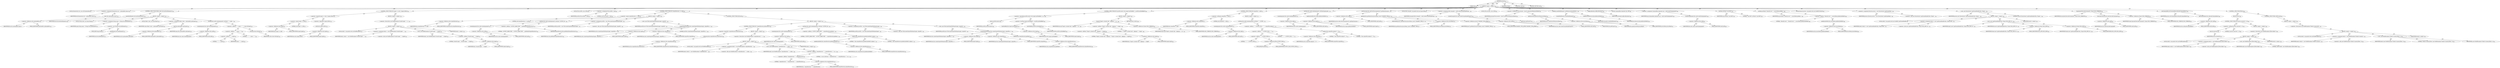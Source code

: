 digraph "execute" {  
"111669149712" [label = <(METHOD,execute)<SUB>222</SUB>> ]
"115964116996" [label = <(PARAM,this)<SUB>222</SUB>> ]
"25769803803" [label = <(BLOCK,&lt;empty&gt;,&lt;empty&gt;)<SUB>222</SUB>> ]
"94489280523" [label = <(LOCAL,Enumeration iter: java.util.Enumeration)<SUB>225</SUB>> ]
"30064771167" [label = <(&lt;operator&gt;.assignment,Enumeration iter = optionalAttrs.keys())<SUB>225</SUB>> ]
"68719476823" [label = <(IDENTIFIER,iter,Enumeration iter = optionalAttrs.keys())<SUB>225</SUB>> ]
"30064771168" [label = <(keys,this.optionalAttrs.keys())<SUB>225</SUB>> ]
"30064771169" [label = <(&lt;operator&gt;.fieldAccess,this.optionalAttrs)<SUB>225</SUB>> ]
"68719476824" [label = <(IDENTIFIER,this,this.optionalAttrs.keys())> ]
"55834574883" [label = <(FIELD_IDENTIFIER,optionalAttrs,optionalAttrs)<SUB>225</SUB>> ]
"47244640256" [label = <(CONTROL_STRUCTURE,WHILE,while (iter.hasMoreElements()))<SUB>226</SUB>> ]
"30064771170" [label = <(hasMoreElements,iter.hasMoreElements())<SUB>226</SUB>> ]
"68719476825" [label = <(IDENTIFIER,iter,iter.hasMoreElements())<SUB>226</SUB>> ]
"25769803804" [label = <(BLOCK,&lt;empty&gt;,&lt;empty&gt;)<SUB>226</SUB>> ]
"94489280524" [label = <(LOCAL,String name: java.lang.String)<SUB>227</SUB>> ]
"30064771171" [label = <(&lt;operator&gt;.assignment,String name = (String) iter.nextElement())<SUB>227</SUB>> ]
"68719476826" [label = <(IDENTIFIER,name,String name = (String) iter.nextElement())<SUB>227</SUB>> ]
"30064771172" [label = <(&lt;operator&gt;.cast,(String) iter.nextElement())<SUB>227</SUB>> ]
"180388626443" [label = <(TYPE_REF,String,String)<SUB>227</SUB>> ]
"30064771173" [label = <(nextElement,iter.nextElement())<SUB>227</SUB>> ]
"68719476827" [label = <(IDENTIFIER,iter,iter.nextElement())<SUB>227</SUB>> ]
"94489280525" [label = <(LOCAL,Object value: java.lang.Object)<SUB>228</SUB>> ]
"30064771174" [label = <(&lt;operator&gt;.assignment,Object value = optionalAttrs.get(name))<SUB>228</SUB>> ]
"68719476828" [label = <(IDENTIFIER,value,Object value = optionalAttrs.get(name))<SUB>228</SUB>> ]
"30064771175" [label = <(get,this.optionalAttrs.get(name))<SUB>228</SUB>> ]
"30064771176" [label = <(&lt;operator&gt;.fieldAccess,this.optionalAttrs)<SUB>228</SUB>> ]
"68719476829" [label = <(IDENTIFIER,this,this.optionalAttrs.get(name))> ]
"55834574884" [label = <(FIELD_IDENTIFIER,optionalAttrs,optionalAttrs)<SUB>228</SUB>> ]
"68719476830" [label = <(IDENTIFIER,name,this.optionalAttrs.get(name))<SUB>228</SUB>> ]
"30064771177" [label = <(setValue,this.cmdl.createArgument().setValue(&quot;-&quot; + name ...)<SUB>229</SUB>> ]
"30064771178" [label = <(createArgument,this.cmdl.createArgument())<SUB>229</SUB>> ]
"30064771179" [label = <(&lt;operator&gt;.fieldAccess,this.cmdl)<SUB>229</SUB>> ]
"68719476831" [label = <(IDENTIFIER,this,this.cmdl.createArgument())> ]
"55834574885" [label = <(FIELD_IDENTIFIER,cmdl,cmdl)<SUB>229</SUB>> ]
"30064771180" [label = <(&lt;operator&gt;.addition,&quot;-&quot; + name + &quot;:&quot; + value.toString())<SUB>229</SUB>> ]
"30064771181" [label = <(&lt;operator&gt;.addition,&quot;-&quot; + name + &quot;:&quot;)<SUB>229</SUB>> ]
"30064771182" [label = <(&lt;operator&gt;.addition,&quot;-&quot; + name)<SUB>229</SUB>> ]
"90194313221" [label = <(LITERAL,&quot;-&quot;,&quot;-&quot; + name)<SUB>229</SUB>> ]
"68719476832" [label = <(IDENTIFIER,name,&quot;-&quot; + name)<SUB>229</SUB>> ]
"90194313222" [label = <(LITERAL,&quot;:&quot;,&quot;-&quot; + name + &quot;:&quot;)<SUB>229</SUB>> ]
"30064771183" [label = <(toString,value.toString())<SUB>229</SUB>> ]
"68719476833" [label = <(IDENTIFIER,value,value.toString())<SUB>229</SUB>> ]
"47244640257" [label = <(CONTROL_STRUCTURE,IF,if (target == null || !target.isFile()))<SUB>232</SUB>> ]
"30064771184" [label = <(&lt;operator&gt;.logicalOr,target == null || !target.isFile())<SUB>232</SUB>> ]
"30064771185" [label = <(&lt;operator&gt;.equals,target == null)<SUB>232</SUB>> ]
"30064771186" [label = <(&lt;operator&gt;.fieldAccess,this.target)<SUB>232</SUB>> ]
"68719476834" [label = <(IDENTIFIER,this,target == null)> ]
"55834574886" [label = <(FIELD_IDENTIFIER,target,target)<SUB>232</SUB>> ]
"90194313223" [label = <(LITERAL,null,target == null)<SUB>232</SUB>> ]
"30064771187" [label = <(&lt;operator&gt;.logicalNot,!target.isFile())<SUB>232</SUB>> ]
"30064771188" [label = <(isFile,this.target.isFile())<SUB>232</SUB>> ]
"30064771189" [label = <(&lt;operator&gt;.fieldAccess,this.target)<SUB>232</SUB>> ]
"68719476835" [label = <(IDENTIFIER,this,this.target.isFile())> ]
"55834574887" [label = <(FIELD_IDENTIFIER,target,target)<SUB>232</SUB>> ]
"25769803805" [label = <(BLOCK,&lt;empty&gt;,&lt;empty&gt;)<SUB>232</SUB>> ]
"30064771190" [label = <(&lt;operator&gt;.throw,throw new BuildException(&quot;Invalid target: &quot; + t...)<SUB>233</SUB>> ]
"25769803806" [label = <(BLOCK,&lt;empty&gt;,&lt;empty&gt;)<SUB>233</SUB>> ]
"94489280526" [label = <(LOCAL,$obj11: org.apache.tools.ant.BuildException)<SUB>233</SUB>> ]
"30064771191" [label = <(&lt;operator&gt;.assignment,$obj11 = new BuildException(&quot;Invalid target: &quot; ...)<SUB>233</SUB>> ]
"68719476836" [label = <(IDENTIFIER,$obj11,$obj11 = new BuildException(&quot;Invalid target: &quot; ...)<SUB>233</SUB>> ]
"30064771192" [label = <(&lt;operator&gt;.alloc,new BuildException(&quot;Invalid target: &quot; + target))<SUB>233</SUB>> ]
"30064771193" [label = <(&lt;init&gt;,new BuildException(&quot;Invalid target: &quot; + target))<SUB>233</SUB>> ]
"68719476837" [label = <(IDENTIFIER,$obj11,new BuildException(&quot;Invalid target: &quot; + target))<SUB>233</SUB>> ]
"30064771194" [label = <(&lt;operator&gt;.addition,&quot;Invalid target: &quot; + target)<SUB>233</SUB>> ]
"90194313224" [label = <(LITERAL,&quot;Invalid target: &quot;,&quot;Invalid target: &quot; + target)<SUB>233</SUB>> ]
"30064771195" [label = <(&lt;operator&gt;.fieldAccess,this.target)<SUB>233</SUB>> ]
"68719476838" [label = <(IDENTIFIER,this,&quot;Invalid target: &quot; + target)> ]
"55834574888" [label = <(FIELD_IDENTIFIER,target,target)<SUB>233</SUB>> ]
"68719476839" [label = <(IDENTIFIER,$obj11,&lt;empty&gt;)<SUB>233</SUB>> ]
"94489280527" [label = <(LOCAL,File javaFile: java.io.File)<SUB>236</SUB>> ]
"30064771196" [label = <(&lt;operator&gt;.assignment,File javaFile = null)<SUB>236</SUB>> ]
"68719476840" [label = <(IDENTIFIER,javaFile,File javaFile = null)<SUB>236</SUB>> ]
"90194313225" [label = <(LITERAL,null,File javaFile = null)<SUB>236</SUB>> ]
"47244640258" [label = <(CONTROL_STRUCTURE,IF,if (outputDirectory == null))<SUB>239</SUB>> ]
"30064771197" [label = <(&lt;operator&gt;.equals,outputDirectory == null)<SUB>239</SUB>> ]
"30064771198" [label = <(&lt;operator&gt;.fieldAccess,this.outputDirectory)<SUB>239</SUB>> ]
"68719476841" [label = <(IDENTIFIER,this,outputDirectory == null)> ]
"55834574889" [label = <(FIELD_IDENTIFIER,outputDirectory,outputDirectory)<SUB>239</SUB>> ]
"90194313226" [label = <(LITERAL,null,outputDirectory == null)<SUB>239</SUB>> ]
"25769803807" [label = <(BLOCK,&lt;empty&gt;,&lt;empty&gt;)<SUB>239</SUB>> ]
"30064771199" [label = <(setValue,this.cmdl.createArgument().setValue(&quot;-OUTPUT_DI...)<SUB>242</SUB>> ]
"30064771200" [label = <(createArgument,this.cmdl.createArgument())<SUB>242</SUB>> ]
"30064771201" [label = <(&lt;operator&gt;.fieldAccess,this.cmdl)<SUB>242</SUB>> ]
"68719476842" [label = <(IDENTIFIER,this,this.cmdl.createArgument())> ]
"55834574890" [label = <(FIELD_IDENTIFIER,cmdl,cmdl)<SUB>242</SUB>> ]
"30064771202" [label = <(&lt;operator&gt;.addition,&quot;-OUTPUT_DIRECTORY:&quot; + getDefaultOutputDirectory())<SUB>242</SUB>> ]
"90194313227" [label = <(LITERAL,&quot;-OUTPUT_DIRECTORY:&quot;,&quot;-OUTPUT_DIRECTORY:&quot; + getDefaultOutputDirectory())<SUB>242</SUB>> ]
"30064771203" [label = <(getDefaultOutputDirectory,this.getDefaultOutputDirectory())<SUB>243</SUB>> ]
"68719476740" [label = <(IDENTIFIER,this,this.getDefaultOutputDirectory())<SUB>243</SUB>> ]
"30064771204" [label = <(&lt;operator&gt;.assignment,javaFile = new File(createOutputFileName(target...)<SUB>245</SUB>> ]
"68719476843" [label = <(IDENTIFIER,javaFile,javaFile = new File(createOutputFileName(target...)<SUB>245</SUB>> ]
"30064771205" [label = <(&lt;operator&gt;.alloc,new File(createOutputFileName(target, outputFil...)<SUB>245</SUB>> ]
"30064771206" [label = <(&lt;init&gt;,new File(createOutputFileName(target, outputFil...)<SUB>245</SUB>> ]
"68719476844" [label = <(IDENTIFIER,javaFile,new File(createOutputFileName(target, outputFil...)<SUB>245</SUB>> ]
"30064771207" [label = <(createOutputFileName,this.createOutputFileName(target, outputFile, n...)<SUB>245</SUB>> ]
"68719476741" [label = <(IDENTIFIER,this,this.createOutputFileName(target, outputFile, n...)<SUB>245</SUB>> ]
"30064771208" [label = <(&lt;operator&gt;.fieldAccess,this.target)<SUB>245</SUB>> ]
"68719476845" [label = <(IDENTIFIER,this,this.createOutputFileName(target, outputFile, n...)> ]
"55834574891" [label = <(FIELD_IDENTIFIER,target,target)<SUB>245</SUB>> ]
"30064771209" [label = <(&lt;operator&gt;.fieldAccess,this.outputFile)<SUB>245</SUB>> ]
"68719476846" [label = <(IDENTIFIER,this,this.createOutputFileName(target, outputFile, n...)> ]
"55834574892" [label = <(FIELD_IDENTIFIER,outputFile,outputFile)<SUB>245</SUB>> ]
"90194313228" [label = <(LITERAL,null,this.createOutputFileName(target, outputFile, n...)<SUB>246</SUB>> ]
"47244640259" [label = <(CONTROL_STRUCTURE,ELSE,else)<SUB>247</SUB>> ]
"25769803808" [label = <(BLOCK,&lt;empty&gt;,&lt;empty&gt;)<SUB>247</SUB>> ]
"47244640260" [label = <(CONTROL_STRUCTURE,IF,if (!outputDirectory.isDirectory()))<SUB>248</SUB>> ]
"30064771210" [label = <(&lt;operator&gt;.logicalNot,!outputDirectory.isDirectory())<SUB>248</SUB>> ]
"30064771211" [label = <(isDirectory,this.outputDirectory.isDirectory())<SUB>248</SUB>> ]
"30064771212" [label = <(&lt;operator&gt;.fieldAccess,this.outputDirectory)<SUB>248</SUB>> ]
"68719476847" [label = <(IDENTIFIER,this,this.outputDirectory.isDirectory())> ]
"55834574893" [label = <(FIELD_IDENTIFIER,outputDirectory,outputDirectory)<SUB>248</SUB>> ]
"25769803809" [label = <(BLOCK,&lt;empty&gt;,&lt;empty&gt;)<SUB>248</SUB>> ]
"30064771213" [label = <(&lt;operator&gt;.throw,throw new BuildException(&quot;'outputdirectory' &quot; +...)<SUB>249</SUB>> ]
"25769803810" [label = <(BLOCK,&lt;empty&gt;,&lt;empty&gt;)<SUB>249</SUB>> ]
"94489280528" [label = <(LOCAL,$obj12: org.apache.tools.ant.BuildException)<SUB>249</SUB>> ]
"30064771214" [label = <(&lt;operator&gt;.assignment,$obj12 = new BuildException(&quot;'outputdirectory' ...)<SUB>249</SUB>> ]
"68719476848" [label = <(IDENTIFIER,$obj12,$obj12 = new BuildException(&quot;'outputdirectory' ...)<SUB>249</SUB>> ]
"30064771215" [label = <(&lt;operator&gt;.alloc,new BuildException(&quot;'outputdirectory' &quot; + outpu...)<SUB>249</SUB>> ]
"30064771216" [label = <(&lt;init&gt;,new BuildException(&quot;'outputdirectory' &quot; + outpu...)<SUB>249</SUB>> ]
"68719476849" [label = <(IDENTIFIER,$obj12,new BuildException(&quot;'outputdirectory' &quot; + outpu...)<SUB>249</SUB>> ]
"30064771217" [label = <(&lt;operator&gt;.addition,&quot;'outputdirectory' &quot; + outputDirectory + &quot; is n...)<SUB>249</SUB>> ]
"30064771218" [label = <(&lt;operator&gt;.addition,&quot;'outputdirectory' &quot; + outputDirectory)<SUB>249</SUB>> ]
"90194313229" [label = <(LITERAL,&quot;'outputdirectory' &quot;,&quot;'outputdirectory' &quot; + outputDirectory)<SUB>249</SUB>> ]
"30064771219" [label = <(&lt;operator&gt;.fieldAccess,this.outputDirectory)<SUB>249</SUB>> ]
"68719476850" [label = <(IDENTIFIER,this,&quot;'outputdirectory' &quot; + outputDirectory)> ]
"55834574894" [label = <(FIELD_IDENTIFIER,outputDirectory,outputDirectory)<SUB>249</SUB>> ]
"90194313230" [label = <(LITERAL,&quot; is not a directory.&quot;,&quot;'outputdirectory' &quot; + outputDirectory + &quot; is n...)<SUB>250</SUB>> ]
"68719476851" [label = <(IDENTIFIER,$obj12,&lt;empty&gt;)<SUB>249</SUB>> ]
"30064771220" [label = <(setValue,this.cmdl.createArgument().setValue(&quot;-OUTPUT_DI...)<SUB>255</SUB>> ]
"30064771221" [label = <(createArgument,this.cmdl.createArgument())<SUB>255</SUB>> ]
"30064771222" [label = <(&lt;operator&gt;.fieldAccess,this.cmdl)<SUB>255</SUB>> ]
"68719476852" [label = <(IDENTIFIER,this,this.cmdl.createArgument())> ]
"55834574895" [label = <(FIELD_IDENTIFIER,cmdl,cmdl)<SUB>255</SUB>> ]
"30064771223" [label = <(&lt;operator&gt;.addition,&quot;-OUTPUT_DIRECTORY:&quot; + outputDirectory.getAbsol...)<SUB>255</SUB>> ]
"90194313231" [label = <(LITERAL,&quot;-OUTPUT_DIRECTORY:&quot;,&quot;-OUTPUT_DIRECTORY:&quot; + outputDirectory.getAbsol...)<SUB>255</SUB>> ]
"30064771224" [label = <(replace,this.outputDirectory.getAbsolutePath().replace(...)<SUB>256</SUB>> ]
"30064771225" [label = <(getAbsolutePath,this.outputDirectory.getAbsolutePath())<SUB>256</SUB>> ]
"30064771226" [label = <(&lt;operator&gt;.fieldAccess,this.outputDirectory)<SUB>256</SUB>> ]
"68719476853" [label = <(IDENTIFIER,this,this.outputDirectory.getAbsolutePath())> ]
"55834574896" [label = <(FIELD_IDENTIFIER,outputDirectory,outputDirectory)<SUB>256</SUB>> ]
"90194313232" [label = <(LITERAL,'\\',this.outputDirectory.getAbsolutePath().replace(...)<SUB>257</SUB>> ]
"90194313233" [label = <(LITERAL,'/',this.outputDirectory.getAbsolutePath().replace(...)<SUB>257</SUB>> ]
"30064771227" [label = <(&lt;operator&gt;.assignment,javaFile = new File(createOutputFileName(target...)<SUB>259</SUB>> ]
"68719476854" [label = <(IDENTIFIER,javaFile,javaFile = new File(createOutputFileName(target...)<SUB>259</SUB>> ]
"30064771228" [label = <(&lt;operator&gt;.alloc,new File(createOutputFileName(target, outputFil...)<SUB>259</SUB>> ]
"30064771229" [label = <(&lt;init&gt;,new File(createOutputFileName(target, outputFil...)<SUB>259</SUB>> ]
"68719476855" [label = <(IDENTIFIER,javaFile,new File(createOutputFileName(target, outputFil...)<SUB>259</SUB>> ]
"30064771230" [label = <(createOutputFileName,this.createOutputFileName(target, outputFile, o...)<SUB>259</SUB>> ]
"68719476742" [label = <(IDENTIFIER,this,this.createOutputFileName(target, outputFile, o...)<SUB>259</SUB>> ]
"30064771231" [label = <(&lt;operator&gt;.fieldAccess,this.target)<SUB>259</SUB>> ]
"68719476856" [label = <(IDENTIFIER,this,this.createOutputFileName(target, outputFile, o...)> ]
"55834574897" [label = <(FIELD_IDENTIFIER,target,target)<SUB>259</SUB>> ]
"30064771232" [label = <(&lt;operator&gt;.fieldAccess,this.outputFile)<SUB>259</SUB>> ]
"68719476857" [label = <(IDENTIFIER,this,this.createOutputFileName(target, outputFile, o...)> ]
"55834574898" [label = <(FIELD_IDENTIFIER,outputFile,outputFile)<SUB>259</SUB>> ]
"30064771233" [label = <(getPath,this.outputDirectory.getPath())<SUB>260</SUB>> ]
"30064771234" [label = <(&lt;operator&gt;.fieldAccess,this.outputDirectory)<SUB>260</SUB>> ]
"68719476858" [label = <(IDENTIFIER,this,this.outputDirectory.getPath())> ]
"55834574899" [label = <(FIELD_IDENTIFIER,outputDirectory,outputDirectory)<SUB>260</SUB>> ]
"47244640261" [label = <(CONTROL_STRUCTURE,IF,if (javaFile.exists() &amp;&amp; target.lastModified() &lt; javaFile.lastModified()))<SUB>264</SUB>> ]
"30064771235" [label = <(&lt;operator&gt;.logicalAnd,javaFile.exists() &amp;&amp; target.lastModified() &lt; ja...)<SUB>264</SUB>> ]
"30064771236" [label = <(exists,javaFile.exists())<SUB>264</SUB>> ]
"68719476859" [label = <(IDENTIFIER,javaFile,javaFile.exists())<SUB>264</SUB>> ]
"30064771237" [label = <(&lt;operator&gt;.lessThan,target.lastModified() &lt; javaFile.lastModified())<SUB>265</SUB>> ]
"30064771238" [label = <(lastModified,this.target.lastModified())<SUB>265</SUB>> ]
"30064771239" [label = <(&lt;operator&gt;.fieldAccess,this.target)<SUB>265</SUB>> ]
"68719476860" [label = <(IDENTIFIER,this,this.target.lastModified())> ]
"55834574900" [label = <(FIELD_IDENTIFIER,target,target)<SUB>265</SUB>> ]
"30064771240" [label = <(lastModified,javaFile.lastModified())<SUB>265</SUB>> ]
"68719476861" [label = <(IDENTIFIER,javaFile,javaFile.lastModified())<SUB>265</SUB>> ]
"25769803811" [label = <(BLOCK,&lt;empty&gt;,&lt;empty&gt;)<SUB>265</SUB>> ]
"30064771241" [label = <(log,log(&quot;Target is already built - skipping (&quot; + ta...)<SUB>266</SUB>> ]
"68719476743" [label = <(IDENTIFIER,this,log(&quot;Target is already built - skipping (&quot; + ta...)<SUB>266</SUB>> ]
"30064771242" [label = <(&lt;operator&gt;.addition,&quot;Target is already built - skipping (&quot; + target...)<SUB>266</SUB>> ]
"30064771243" [label = <(&lt;operator&gt;.addition,&quot;Target is already built - skipping (&quot; + target)<SUB>266</SUB>> ]
"90194313234" [label = <(LITERAL,&quot;Target is already built - skipping (&quot;,&quot;Target is already built - skipping (&quot; + target)<SUB>266</SUB>> ]
"30064771244" [label = <(&lt;operator&gt;.fieldAccess,this.target)<SUB>266</SUB>> ]
"68719476862" [label = <(IDENTIFIER,this,&quot;Target is already built - skipping (&quot; + target)> ]
"55834574901" [label = <(FIELD_IDENTIFIER,target,target)<SUB>266</SUB>> ]
"90194313235" [label = <(LITERAL,&quot;)&quot;,&quot;Target is already built - skipping (&quot; + target...)<SUB>266</SUB>> ]
"30064771245" [label = <(&lt;operator&gt;.fieldAccess,Project.MSG_VERBOSE)<SUB>267</SUB>> ]
"68719476863" [label = <(IDENTIFIER,Project,log(&quot;Target is already built - skipping (&quot; + ta...)<SUB>267</SUB>> ]
"55834574902" [label = <(FIELD_IDENTIFIER,MSG_VERBOSE,MSG_VERBOSE)<SUB>267</SUB>> ]
"146028888064" [label = <(RETURN,return;,return;)<SUB>268</SUB>> ]
"47244640262" [label = <(CONTROL_STRUCTURE,IF,if (outputFile != null))<SUB>271</SUB>> ]
"30064771246" [label = <(&lt;operator&gt;.notEquals,outputFile != null)<SUB>271</SUB>> ]
"30064771247" [label = <(&lt;operator&gt;.fieldAccess,this.outputFile)<SUB>271</SUB>> ]
"68719476864" [label = <(IDENTIFIER,this,outputFile != null)> ]
"55834574903" [label = <(FIELD_IDENTIFIER,outputFile,outputFile)<SUB>271</SUB>> ]
"90194313236" [label = <(LITERAL,null,outputFile != null)<SUB>271</SUB>> ]
"25769803812" [label = <(BLOCK,&lt;empty&gt;,&lt;empty&gt;)<SUB>271</SUB>> ]
"30064771248" [label = <(setValue,this.cmdl.createArgument().setValue(&quot;-&quot; + OUTPU...)<SUB>272</SUB>> ]
"30064771249" [label = <(createArgument,this.cmdl.createArgument())<SUB>272</SUB>> ]
"30064771250" [label = <(&lt;operator&gt;.fieldAccess,this.cmdl)<SUB>272</SUB>> ]
"68719476865" [label = <(IDENTIFIER,this,this.cmdl.createArgument())> ]
"55834574904" [label = <(FIELD_IDENTIFIER,cmdl,cmdl)<SUB>272</SUB>> ]
"30064771251" [label = <(&lt;operator&gt;.addition,&quot;-&quot; + OUTPUT_FILE + &quot;:&quot; + outputFile.replace('\...)<SUB>272</SUB>> ]
"30064771252" [label = <(&lt;operator&gt;.addition,&quot;-&quot; + OUTPUT_FILE + &quot;:&quot;)<SUB>272</SUB>> ]
"30064771253" [label = <(&lt;operator&gt;.addition,&quot;-&quot; + OUTPUT_FILE)<SUB>272</SUB>> ]
"90194313237" [label = <(LITERAL,&quot;-&quot;,&quot;-&quot; + OUTPUT_FILE)<SUB>272</SUB>> ]
"30064771254" [label = <(&lt;operator&gt;.fieldAccess,JJTree.OUTPUT_FILE)<SUB>272</SUB>> ]
"180388626444" [label = <(TYPE_REF,JJTree,JJTree)<SUB>272</SUB>> ]
"55834574905" [label = <(FIELD_IDENTIFIER,OUTPUT_FILE,OUTPUT_FILE)<SUB>272</SUB>> ]
"90194313238" [label = <(LITERAL,&quot;:&quot;,&quot;-&quot; + OUTPUT_FILE + &quot;:&quot;)<SUB>272</SUB>> ]
"30064771255" [label = <(replace,this.outputFile.replace('\\', '/'))<SUB>273</SUB>> ]
"30064771256" [label = <(&lt;operator&gt;.fieldAccess,this.outputFile)<SUB>273</SUB>> ]
"68719476866" [label = <(IDENTIFIER,this,this.outputFile.replace('\\', '/'))> ]
"55834574906" [label = <(FIELD_IDENTIFIER,outputFile,outputFile)<SUB>273</SUB>> ]
"90194313239" [label = <(LITERAL,'\\',this.outputFile.replace('\\', '/'))<SUB>273</SUB>> ]
"90194313240" [label = <(LITERAL,'/',this.outputFile.replace('\\', '/'))<SUB>273</SUB>> ]
"30064771257" [label = <(setValue,this.cmdl.createArgument().setValue(target.getA...)<SUB>276</SUB>> ]
"30064771258" [label = <(createArgument,this.cmdl.createArgument())<SUB>276</SUB>> ]
"30064771259" [label = <(&lt;operator&gt;.fieldAccess,this.cmdl)<SUB>276</SUB>> ]
"68719476867" [label = <(IDENTIFIER,this,this.cmdl.createArgument())> ]
"55834574907" [label = <(FIELD_IDENTIFIER,cmdl,cmdl)<SUB>276</SUB>> ]
"30064771260" [label = <(getAbsolutePath,this.target.getAbsolutePath())<SUB>276</SUB>> ]
"30064771261" [label = <(&lt;operator&gt;.fieldAccess,this.target)<SUB>276</SUB>> ]
"68719476868" [label = <(IDENTIFIER,this,this.target.getAbsolutePath())> ]
"55834574908" [label = <(FIELD_IDENTIFIER,target,target)<SUB>276</SUB>> ]
"30064771262" [label = <(setClassname,this.cmdl.setClassname(JavaCC.getMainClass(java...)<SUB>278</SUB>> ]
"30064771263" [label = <(&lt;operator&gt;.fieldAccess,this.cmdl)<SUB>278</SUB>> ]
"68719476869" [label = <(IDENTIFIER,this,this.cmdl.setClassname(JavaCC.getMainClass(java...)> ]
"55834574909" [label = <(FIELD_IDENTIFIER,cmdl,cmdl)<SUB>278</SUB>> ]
"30064771264" [label = <(getMainClass,getMainClass(javaccHome, JavaCC.TASKDEF_TYPE_JJ...)<SUB>278</SUB>> ]
"68719476870" [label = <(IDENTIFIER,JavaCC,getMainClass(javaccHome, JavaCC.TASKDEF_TYPE_JJ...)<SUB>278</SUB>> ]
"30064771265" [label = <(&lt;operator&gt;.fieldAccess,this.javaccHome)<SUB>278</SUB>> ]
"68719476871" [label = <(IDENTIFIER,this,getMainClass(javaccHome, JavaCC.TASKDEF_TYPE_JJ...)> ]
"55834574910" [label = <(FIELD_IDENTIFIER,javaccHome,javaccHome)<SUB>278</SUB>> ]
"30064771266" [label = <(&lt;operator&gt;.fieldAccess,JavaCC.TASKDEF_TYPE_JJTREE)<SUB>279</SUB>> ]
"68719476872" [label = <(IDENTIFIER,JavaCC,getMainClass(javaccHome, JavaCC.TASKDEF_TYPE_JJ...)<SUB>279</SUB>> ]
"55834574911" [label = <(FIELD_IDENTIFIER,TASKDEF_TYPE_JJTREE,TASKDEF_TYPE_JJTREE)<SUB>279</SUB>> ]
"94489280529" [label = <(LOCAL,Path classpath: org.apache.tools.ant.types.Path)<SUB>281</SUB>> ]
"30064771267" [label = <(&lt;operator&gt;.assignment,Path classpath = cmdl.createClasspath(getProjec...)<SUB>281</SUB>> ]
"68719476873" [label = <(IDENTIFIER,classpath,Path classpath = cmdl.createClasspath(getProjec...)<SUB>281</SUB>> ]
"30064771268" [label = <(createClasspath,this.cmdl.createClasspath(getProject()))<SUB>281</SUB>> ]
"30064771269" [label = <(&lt;operator&gt;.fieldAccess,this.cmdl)<SUB>281</SUB>> ]
"68719476874" [label = <(IDENTIFIER,this,this.cmdl.createClasspath(getProject()))> ]
"55834574912" [label = <(FIELD_IDENTIFIER,cmdl,cmdl)<SUB>281</SUB>> ]
"30064771270" [label = <(getProject,getProject())<SUB>281</SUB>> ]
"68719476744" [label = <(IDENTIFIER,this,getProject())<SUB>281</SUB>> ]
"94489280530" [label = <(LOCAL,File javaccJar: java.io.File)<SUB>282</SUB>> ]
"30064771271" [label = <(&lt;operator&gt;.assignment,File javaccJar = JavaCC.getArchiveFile(javaccHome))<SUB>282</SUB>> ]
"68719476875" [label = <(IDENTIFIER,javaccJar,File javaccJar = JavaCC.getArchiveFile(javaccHome))<SUB>282</SUB>> ]
"30064771272" [label = <(getArchiveFile,getArchiveFile(javaccHome))<SUB>282</SUB>> ]
"68719476876" [label = <(IDENTIFIER,JavaCC,getArchiveFile(javaccHome))<SUB>282</SUB>> ]
"30064771273" [label = <(&lt;operator&gt;.fieldAccess,this.javaccHome)<SUB>282</SUB>> ]
"68719476877" [label = <(IDENTIFIER,this,getArchiveFile(javaccHome))> ]
"55834574913" [label = <(FIELD_IDENTIFIER,javaccHome,javaccHome)<SUB>282</SUB>> ]
"30064771274" [label = <(setPath,createPathElement().setPath(javaccJar.getAbsolu...)<SUB>283</SUB>> ]
"30064771275" [label = <(createPathElement,createPathElement())<SUB>283</SUB>> ]
"68719476878" [label = <(IDENTIFIER,classpath,createPathElement())<SUB>283</SUB>> ]
"30064771276" [label = <(getAbsolutePath,javaccJar.getAbsolutePath())<SUB>283</SUB>> ]
"68719476879" [label = <(IDENTIFIER,javaccJar,javaccJar.getAbsolutePath())<SUB>283</SUB>> ]
"30064771277" [label = <(addJavaRuntime,addJavaRuntime())<SUB>284</SUB>> ]
"68719476880" [label = <(IDENTIFIER,classpath,addJavaRuntime())<SUB>284</SUB>> ]
"94489280531" [label = <(LOCAL,Commandline.Argument arg: ANY)<SUB>286</SUB>> ]
"30064771278" [label = <(&lt;operator&gt;.assignment,Commandline.Argument arg = cmdl.createVmArgument())<SUB>286</SUB>> ]
"68719476881" [label = <(IDENTIFIER,arg,Commandline.Argument arg = cmdl.createVmArgument())<SUB>286</SUB>> ]
"30064771279" [label = <(createVmArgument,this.cmdl.createVmArgument())<SUB>286</SUB>> ]
"30064771280" [label = <(&lt;operator&gt;.fieldAccess,this.cmdl)<SUB>286</SUB>> ]
"68719476882" [label = <(IDENTIFIER,this,this.cmdl.createVmArgument())> ]
"55834574914" [label = <(FIELD_IDENTIFIER,cmdl,cmdl)<SUB>286</SUB>> ]
"30064771281" [label = <(setValue,setValue(&quot;-mx140M&quot;))<SUB>287</SUB>> ]
"68719476883" [label = <(IDENTIFIER,arg,setValue(&quot;-mx140M&quot;))<SUB>287</SUB>> ]
"90194313241" [label = <(LITERAL,&quot;-mx140M&quot;,setValue(&quot;-mx140M&quot;))<SUB>287</SUB>> ]
"30064771282" [label = <(setValue,setValue(&quot;-Dinstall.root=&quot; + javaccHome.getAbso...)<SUB>288</SUB>> ]
"68719476884" [label = <(IDENTIFIER,arg,setValue(&quot;-Dinstall.root=&quot; + javaccHome.getAbso...)<SUB>288</SUB>> ]
"30064771283" [label = <(&lt;operator&gt;.addition,&quot;-Dinstall.root=&quot; + javaccHome.getAbsolutePath())<SUB>288</SUB>> ]
"90194313242" [label = <(LITERAL,&quot;-Dinstall.root=&quot;,&quot;-Dinstall.root=&quot; + javaccHome.getAbsolutePath())<SUB>288</SUB>> ]
"30064771284" [label = <(getAbsolutePath,this.javaccHome.getAbsolutePath())<SUB>288</SUB>> ]
"30064771285" [label = <(&lt;operator&gt;.fieldAccess,this.javaccHome)<SUB>288</SUB>> ]
"68719476885" [label = <(IDENTIFIER,this,this.javaccHome.getAbsolutePath())> ]
"55834574915" [label = <(FIELD_IDENTIFIER,javaccHome,javaccHome)<SUB>288</SUB>> ]
"94489280532" [label = <(LOCAL,Execute process: org.apache.tools.ant.taskdefs.Execute)<SUB>290</SUB>> ]
"30064771286" [label = <(&lt;operator&gt;.assignment,Execute process = new Execute(new LogStreamHand...)<SUB>290</SUB>> ]
"68719476886" [label = <(IDENTIFIER,process,Execute process = new Execute(new LogStreamHand...)<SUB>290</SUB>> ]
"30064771287" [label = <(&lt;operator&gt;.alloc,new Execute(new LogStreamHandler(this, Project....)<SUB>291</SUB>> ]
"30064771288" [label = <(&lt;init&gt;,new Execute(new LogStreamHandler(this, Project....)<SUB>291</SUB>> ]
"68719476887" [label = <(IDENTIFIER,process,new Execute(new LogStreamHandler(this, Project....)<SUB>290</SUB>> ]
"25769803813" [label = <(BLOCK,&lt;empty&gt;,&lt;empty&gt;)<SUB>291</SUB>> ]
"94489280533" [label = <(LOCAL,$obj13: org.apache.tools.ant.taskdefs.LogStreamHandler)<SUB>291</SUB>> ]
"30064771289" [label = <(&lt;operator&gt;.assignment,$obj13 = new LogStreamHandler(this, Project.MSG...)<SUB>291</SUB>> ]
"68719476888" [label = <(IDENTIFIER,$obj13,$obj13 = new LogStreamHandler(this, Project.MSG...)<SUB>291</SUB>> ]
"30064771290" [label = <(&lt;operator&gt;.alloc,new LogStreamHandler(this, Project.MSG_INFO, Pr...)<SUB>291</SUB>> ]
"30064771291" [label = <(&lt;init&gt;,new LogStreamHandler(this, Project.MSG_INFO, Pr...)<SUB>291</SUB>> ]
"68719476889" [label = <(IDENTIFIER,$obj13,new LogStreamHandler(this, Project.MSG_INFO, Pr...)<SUB>291</SUB>> ]
"68719476745" [label = <(IDENTIFIER,this,new LogStreamHandler(this, Project.MSG_INFO, Pr...)<SUB>291</SUB>> ]
"30064771292" [label = <(&lt;operator&gt;.fieldAccess,Project.MSG_INFO)<SUB>292</SUB>> ]
"68719476890" [label = <(IDENTIFIER,Project,new LogStreamHandler(this, Project.MSG_INFO, Pr...)<SUB>292</SUB>> ]
"55834574916" [label = <(FIELD_IDENTIFIER,MSG_INFO,MSG_INFO)<SUB>292</SUB>> ]
"30064771293" [label = <(&lt;operator&gt;.fieldAccess,Project.MSG_INFO)<SUB>293</SUB>> ]
"68719476891" [label = <(IDENTIFIER,Project,new LogStreamHandler(this, Project.MSG_INFO, Pr...)<SUB>293</SUB>> ]
"55834574917" [label = <(FIELD_IDENTIFIER,MSG_INFO,MSG_INFO)<SUB>293</SUB>> ]
"68719476892" [label = <(IDENTIFIER,$obj13,&lt;empty&gt;)<SUB>291</SUB>> ]
"90194313243" [label = <(LITERAL,null,new Execute(new LogStreamHandler(this, Project....)<SUB>294</SUB>> ]
"30064771294" [label = <(log,log(cmdl.describeCommand(), Project.MSG_VERBOSE))<SUB>295</SUB>> ]
"68719476746" [label = <(IDENTIFIER,this,log(cmdl.describeCommand(), Project.MSG_VERBOSE))<SUB>295</SUB>> ]
"30064771295" [label = <(describeCommand,this.cmdl.describeCommand())<SUB>295</SUB>> ]
"30064771296" [label = <(&lt;operator&gt;.fieldAccess,this.cmdl)<SUB>295</SUB>> ]
"68719476893" [label = <(IDENTIFIER,this,this.cmdl.describeCommand())> ]
"55834574918" [label = <(FIELD_IDENTIFIER,cmdl,cmdl)<SUB>295</SUB>> ]
"30064771297" [label = <(&lt;operator&gt;.fieldAccess,Project.MSG_VERBOSE)<SUB>295</SUB>> ]
"68719476894" [label = <(IDENTIFIER,Project,log(cmdl.describeCommand(), Project.MSG_VERBOSE))<SUB>295</SUB>> ]
"55834574919" [label = <(FIELD_IDENTIFIER,MSG_VERBOSE,MSG_VERBOSE)<SUB>295</SUB>> ]
"30064771298" [label = <(setCommandline,setCommandline(cmdl.getCommandline()))<SUB>296</SUB>> ]
"68719476895" [label = <(IDENTIFIER,process,setCommandline(cmdl.getCommandline()))<SUB>296</SUB>> ]
"30064771299" [label = <(getCommandline,this.cmdl.getCommandline())<SUB>296</SUB>> ]
"30064771300" [label = <(&lt;operator&gt;.fieldAccess,this.cmdl)<SUB>296</SUB>> ]
"68719476896" [label = <(IDENTIFIER,this,this.cmdl.getCommandline())> ]
"55834574920" [label = <(FIELD_IDENTIFIER,cmdl,cmdl)<SUB>296</SUB>> ]
"47244640263" [label = <(CONTROL_STRUCTURE,TRY,try)<SUB>298</SUB>> ]
"25769803814" [label = <(BLOCK,try,try)<SUB>298</SUB>> ]
"47244640264" [label = <(CONTROL_STRUCTURE,IF,if (process.execute() != 0))<SUB>299</SUB>> ]
"30064771301" [label = <(&lt;operator&gt;.notEquals,process.execute() != 0)<SUB>299</SUB>> ]
"30064771302" [label = <(execute,execute())<SUB>299</SUB>> ]
"68719476897" [label = <(IDENTIFIER,process,execute())<SUB>299</SUB>> ]
"90194313244" [label = <(LITERAL,0,process.execute() != 0)<SUB>299</SUB>> ]
"25769803815" [label = <(BLOCK,&lt;empty&gt;,&lt;empty&gt;)<SUB>299</SUB>> ]
"30064771303" [label = <(&lt;operator&gt;.throw,throw new BuildException(&quot;JJTree failed.&quot;);)<SUB>300</SUB>> ]
"25769803816" [label = <(BLOCK,&lt;empty&gt;,&lt;empty&gt;)<SUB>300</SUB>> ]
"94489280534" [label = <(LOCAL,$obj14: org.apache.tools.ant.BuildException)<SUB>300</SUB>> ]
"30064771304" [label = <(&lt;operator&gt;.assignment,$obj14 = new BuildException(&quot;JJTree failed.&quot;))<SUB>300</SUB>> ]
"68719476898" [label = <(IDENTIFIER,$obj14,$obj14 = new BuildException(&quot;JJTree failed.&quot;))<SUB>300</SUB>> ]
"30064771305" [label = <(&lt;operator&gt;.alloc,new BuildException(&quot;JJTree failed.&quot;))<SUB>300</SUB>> ]
"30064771306" [label = <(&lt;init&gt;,new BuildException(&quot;JJTree failed.&quot;))<SUB>300</SUB>> ]
"68719476899" [label = <(IDENTIFIER,$obj14,new BuildException(&quot;JJTree failed.&quot;))<SUB>300</SUB>> ]
"90194313245" [label = <(LITERAL,&quot;JJTree failed.&quot;,new BuildException(&quot;JJTree failed.&quot;))<SUB>300</SUB>> ]
"68719476900" [label = <(IDENTIFIER,$obj14,&lt;empty&gt;)<SUB>300</SUB>> ]
"47244640265" [label = <(CONTROL_STRUCTURE,CATCH,catch)<SUB>302</SUB>> ]
"25769803817" [label = <(BLOCK,&lt;empty&gt;,&lt;empty&gt;)<SUB>302</SUB>> ]
"30064771307" [label = <(&lt;operator&gt;.throw,throw new BuildException(&quot;Failed to launch JJTr...)<SUB>303</SUB>> ]
"25769803818" [label = <(BLOCK,&lt;empty&gt;,&lt;empty&gt;)<SUB>303</SUB>> ]
"94489280535" [label = <(LOCAL,$obj15: org.apache.tools.ant.BuildException)<SUB>303</SUB>> ]
"30064771308" [label = <(&lt;operator&gt;.assignment,$obj15 = new BuildException(&quot;Failed to launch J...)<SUB>303</SUB>> ]
"68719476901" [label = <(IDENTIFIER,$obj15,$obj15 = new BuildException(&quot;Failed to launch J...)<SUB>303</SUB>> ]
"30064771309" [label = <(&lt;operator&gt;.alloc,new BuildException(&quot;Failed to launch JJTree&quot;, e))<SUB>303</SUB>> ]
"30064771310" [label = <(&lt;init&gt;,new BuildException(&quot;Failed to launch JJTree&quot;, e))<SUB>303</SUB>> ]
"68719476902" [label = <(IDENTIFIER,$obj15,new BuildException(&quot;Failed to launch JJTree&quot;, e))<SUB>303</SUB>> ]
"90194313246" [label = <(LITERAL,&quot;Failed to launch JJTree&quot;,new BuildException(&quot;Failed to launch JJTree&quot;, e))<SUB>303</SUB>> ]
"68719476903" [label = <(IDENTIFIER,e,new BuildException(&quot;Failed to launch JJTree&quot;, e))<SUB>303</SUB>> ]
"68719476904" [label = <(IDENTIFIER,$obj15,&lt;empty&gt;)<SUB>303</SUB>> ]
"133143986240" [label = <(MODIFIER,PUBLIC)> ]
"133143986241" [label = <(MODIFIER,VIRTUAL)> ]
"128849018896" [label = <(METHOD_RETURN,void)<SUB>222</SUB>> ]
  "111669149712" -> "115964116996"  [ label = "AST: "] 
  "111669149712" -> "25769803803"  [ label = "AST: "] 
  "111669149712" -> "133143986240"  [ label = "AST: "] 
  "111669149712" -> "133143986241"  [ label = "AST: "] 
  "111669149712" -> "128849018896"  [ label = "AST: "] 
  "25769803803" -> "94489280523"  [ label = "AST: "] 
  "25769803803" -> "30064771167"  [ label = "AST: "] 
  "25769803803" -> "47244640256"  [ label = "AST: "] 
  "25769803803" -> "47244640257"  [ label = "AST: "] 
  "25769803803" -> "94489280527"  [ label = "AST: "] 
  "25769803803" -> "30064771196"  [ label = "AST: "] 
  "25769803803" -> "47244640258"  [ label = "AST: "] 
  "25769803803" -> "47244640261"  [ label = "AST: "] 
  "25769803803" -> "47244640262"  [ label = "AST: "] 
  "25769803803" -> "30064771257"  [ label = "AST: "] 
  "25769803803" -> "30064771262"  [ label = "AST: "] 
  "25769803803" -> "94489280529"  [ label = "AST: "] 
  "25769803803" -> "30064771267"  [ label = "AST: "] 
  "25769803803" -> "94489280530"  [ label = "AST: "] 
  "25769803803" -> "30064771271"  [ label = "AST: "] 
  "25769803803" -> "30064771274"  [ label = "AST: "] 
  "25769803803" -> "30064771277"  [ label = "AST: "] 
  "25769803803" -> "94489280531"  [ label = "AST: "] 
  "25769803803" -> "30064771278"  [ label = "AST: "] 
  "25769803803" -> "30064771281"  [ label = "AST: "] 
  "25769803803" -> "30064771282"  [ label = "AST: "] 
  "25769803803" -> "94489280532"  [ label = "AST: "] 
  "25769803803" -> "30064771286"  [ label = "AST: "] 
  "25769803803" -> "30064771288"  [ label = "AST: "] 
  "25769803803" -> "30064771294"  [ label = "AST: "] 
  "25769803803" -> "30064771298"  [ label = "AST: "] 
  "25769803803" -> "47244640263"  [ label = "AST: "] 
  "30064771167" -> "68719476823"  [ label = "AST: "] 
  "30064771167" -> "30064771168"  [ label = "AST: "] 
  "30064771168" -> "30064771169"  [ label = "AST: "] 
  "30064771169" -> "68719476824"  [ label = "AST: "] 
  "30064771169" -> "55834574883"  [ label = "AST: "] 
  "47244640256" -> "30064771170"  [ label = "AST: "] 
  "47244640256" -> "25769803804"  [ label = "AST: "] 
  "30064771170" -> "68719476825"  [ label = "AST: "] 
  "25769803804" -> "94489280524"  [ label = "AST: "] 
  "25769803804" -> "30064771171"  [ label = "AST: "] 
  "25769803804" -> "94489280525"  [ label = "AST: "] 
  "25769803804" -> "30064771174"  [ label = "AST: "] 
  "25769803804" -> "30064771177"  [ label = "AST: "] 
  "30064771171" -> "68719476826"  [ label = "AST: "] 
  "30064771171" -> "30064771172"  [ label = "AST: "] 
  "30064771172" -> "180388626443"  [ label = "AST: "] 
  "30064771172" -> "30064771173"  [ label = "AST: "] 
  "30064771173" -> "68719476827"  [ label = "AST: "] 
  "30064771174" -> "68719476828"  [ label = "AST: "] 
  "30064771174" -> "30064771175"  [ label = "AST: "] 
  "30064771175" -> "30064771176"  [ label = "AST: "] 
  "30064771175" -> "68719476830"  [ label = "AST: "] 
  "30064771176" -> "68719476829"  [ label = "AST: "] 
  "30064771176" -> "55834574884"  [ label = "AST: "] 
  "30064771177" -> "30064771178"  [ label = "AST: "] 
  "30064771177" -> "30064771180"  [ label = "AST: "] 
  "30064771178" -> "30064771179"  [ label = "AST: "] 
  "30064771179" -> "68719476831"  [ label = "AST: "] 
  "30064771179" -> "55834574885"  [ label = "AST: "] 
  "30064771180" -> "30064771181"  [ label = "AST: "] 
  "30064771180" -> "30064771183"  [ label = "AST: "] 
  "30064771181" -> "30064771182"  [ label = "AST: "] 
  "30064771181" -> "90194313222"  [ label = "AST: "] 
  "30064771182" -> "90194313221"  [ label = "AST: "] 
  "30064771182" -> "68719476832"  [ label = "AST: "] 
  "30064771183" -> "68719476833"  [ label = "AST: "] 
  "47244640257" -> "30064771184"  [ label = "AST: "] 
  "47244640257" -> "25769803805"  [ label = "AST: "] 
  "30064771184" -> "30064771185"  [ label = "AST: "] 
  "30064771184" -> "30064771187"  [ label = "AST: "] 
  "30064771185" -> "30064771186"  [ label = "AST: "] 
  "30064771185" -> "90194313223"  [ label = "AST: "] 
  "30064771186" -> "68719476834"  [ label = "AST: "] 
  "30064771186" -> "55834574886"  [ label = "AST: "] 
  "30064771187" -> "30064771188"  [ label = "AST: "] 
  "30064771188" -> "30064771189"  [ label = "AST: "] 
  "30064771189" -> "68719476835"  [ label = "AST: "] 
  "30064771189" -> "55834574887"  [ label = "AST: "] 
  "25769803805" -> "30064771190"  [ label = "AST: "] 
  "30064771190" -> "25769803806"  [ label = "AST: "] 
  "25769803806" -> "94489280526"  [ label = "AST: "] 
  "25769803806" -> "30064771191"  [ label = "AST: "] 
  "25769803806" -> "30064771193"  [ label = "AST: "] 
  "25769803806" -> "68719476839"  [ label = "AST: "] 
  "30064771191" -> "68719476836"  [ label = "AST: "] 
  "30064771191" -> "30064771192"  [ label = "AST: "] 
  "30064771193" -> "68719476837"  [ label = "AST: "] 
  "30064771193" -> "30064771194"  [ label = "AST: "] 
  "30064771194" -> "90194313224"  [ label = "AST: "] 
  "30064771194" -> "30064771195"  [ label = "AST: "] 
  "30064771195" -> "68719476838"  [ label = "AST: "] 
  "30064771195" -> "55834574888"  [ label = "AST: "] 
  "30064771196" -> "68719476840"  [ label = "AST: "] 
  "30064771196" -> "90194313225"  [ label = "AST: "] 
  "47244640258" -> "30064771197"  [ label = "AST: "] 
  "47244640258" -> "25769803807"  [ label = "AST: "] 
  "47244640258" -> "47244640259"  [ label = "AST: "] 
  "30064771197" -> "30064771198"  [ label = "AST: "] 
  "30064771197" -> "90194313226"  [ label = "AST: "] 
  "30064771198" -> "68719476841"  [ label = "AST: "] 
  "30064771198" -> "55834574889"  [ label = "AST: "] 
  "25769803807" -> "30064771199"  [ label = "AST: "] 
  "25769803807" -> "30064771204"  [ label = "AST: "] 
  "25769803807" -> "30064771206"  [ label = "AST: "] 
  "30064771199" -> "30064771200"  [ label = "AST: "] 
  "30064771199" -> "30064771202"  [ label = "AST: "] 
  "30064771200" -> "30064771201"  [ label = "AST: "] 
  "30064771201" -> "68719476842"  [ label = "AST: "] 
  "30064771201" -> "55834574890"  [ label = "AST: "] 
  "30064771202" -> "90194313227"  [ label = "AST: "] 
  "30064771202" -> "30064771203"  [ label = "AST: "] 
  "30064771203" -> "68719476740"  [ label = "AST: "] 
  "30064771204" -> "68719476843"  [ label = "AST: "] 
  "30064771204" -> "30064771205"  [ label = "AST: "] 
  "30064771206" -> "68719476844"  [ label = "AST: "] 
  "30064771206" -> "30064771207"  [ label = "AST: "] 
  "30064771207" -> "68719476741"  [ label = "AST: "] 
  "30064771207" -> "30064771208"  [ label = "AST: "] 
  "30064771207" -> "30064771209"  [ label = "AST: "] 
  "30064771207" -> "90194313228"  [ label = "AST: "] 
  "30064771208" -> "68719476845"  [ label = "AST: "] 
  "30064771208" -> "55834574891"  [ label = "AST: "] 
  "30064771209" -> "68719476846"  [ label = "AST: "] 
  "30064771209" -> "55834574892"  [ label = "AST: "] 
  "47244640259" -> "25769803808"  [ label = "AST: "] 
  "25769803808" -> "47244640260"  [ label = "AST: "] 
  "25769803808" -> "30064771220"  [ label = "AST: "] 
  "25769803808" -> "30064771227"  [ label = "AST: "] 
  "25769803808" -> "30064771229"  [ label = "AST: "] 
  "47244640260" -> "30064771210"  [ label = "AST: "] 
  "47244640260" -> "25769803809"  [ label = "AST: "] 
  "30064771210" -> "30064771211"  [ label = "AST: "] 
  "30064771211" -> "30064771212"  [ label = "AST: "] 
  "30064771212" -> "68719476847"  [ label = "AST: "] 
  "30064771212" -> "55834574893"  [ label = "AST: "] 
  "25769803809" -> "30064771213"  [ label = "AST: "] 
  "30064771213" -> "25769803810"  [ label = "AST: "] 
  "25769803810" -> "94489280528"  [ label = "AST: "] 
  "25769803810" -> "30064771214"  [ label = "AST: "] 
  "25769803810" -> "30064771216"  [ label = "AST: "] 
  "25769803810" -> "68719476851"  [ label = "AST: "] 
  "30064771214" -> "68719476848"  [ label = "AST: "] 
  "30064771214" -> "30064771215"  [ label = "AST: "] 
  "30064771216" -> "68719476849"  [ label = "AST: "] 
  "30064771216" -> "30064771217"  [ label = "AST: "] 
  "30064771217" -> "30064771218"  [ label = "AST: "] 
  "30064771217" -> "90194313230"  [ label = "AST: "] 
  "30064771218" -> "90194313229"  [ label = "AST: "] 
  "30064771218" -> "30064771219"  [ label = "AST: "] 
  "30064771219" -> "68719476850"  [ label = "AST: "] 
  "30064771219" -> "55834574894"  [ label = "AST: "] 
  "30064771220" -> "30064771221"  [ label = "AST: "] 
  "30064771220" -> "30064771223"  [ label = "AST: "] 
  "30064771221" -> "30064771222"  [ label = "AST: "] 
  "30064771222" -> "68719476852"  [ label = "AST: "] 
  "30064771222" -> "55834574895"  [ label = "AST: "] 
  "30064771223" -> "90194313231"  [ label = "AST: "] 
  "30064771223" -> "30064771224"  [ label = "AST: "] 
  "30064771224" -> "30064771225"  [ label = "AST: "] 
  "30064771224" -> "90194313232"  [ label = "AST: "] 
  "30064771224" -> "90194313233"  [ label = "AST: "] 
  "30064771225" -> "30064771226"  [ label = "AST: "] 
  "30064771226" -> "68719476853"  [ label = "AST: "] 
  "30064771226" -> "55834574896"  [ label = "AST: "] 
  "30064771227" -> "68719476854"  [ label = "AST: "] 
  "30064771227" -> "30064771228"  [ label = "AST: "] 
  "30064771229" -> "68719476855"  [ label = "AST: "] 
  "30064771229" -> "30064771230"  [ label = "AST: "] 
  "30064771230" -> "68719476742"  [ label = "AST: "] 
  "30064771230" -> "30064771231"  [ label = "AST: "] 
  "30064771230" -> "30064771232"  [ label = "AST: "] 
  "30064771230" -> "30064771233"  [ label = "AST: "] 
  "30064771231" -> "68719476856"  [ label = "AST: "] 
  "30064771231" -> "55834574897"  [ label = "AST: "] 
  "30064771232" -> "68719476857"  [ label = "AST: "] 
  "30064771232" -> "55834574898"  [ label = "AST: "] 
  "30064771233" -> "30064771234"  [ label = "AST: "] 
  "30064771234" -> "68719476858"  [ label = "AST: "] 
  "30064771234" -> "55834574899"  [ label = "AST: "] 
  "47244640261" -> "30064771235"  [ label = "AST: "] 
  "47244640261" -> "25769803811"  [ label = "AST: "] 
  "30064771235" -> "30064771236"  [ label = "AST: "] 
  "30064771235" -> "30064771237"  [ label = "AST: "] 
  "30064771236" -> "68719476859"  [ label = "AST: "] 
  "30064771237" -> "30064771238"  [ label = "AST: "] 
  "30064771237" -> "30064771240"  [ label = "AST: "] 
  "30064771238" -> "30064771239"  [ label = "AST: "] 
  "30064771239" -> "68719476860"  [ label = "AST: "] 
  "30064771239" -> "55834574900"  [ label = "AST: "] 
  "30064771240" -> "68719476861"  [ label = "AST: "] 
  "25769803811" -> "30064771241"  [ label = "AST: "] 
  "25769803811" -> "146028888064"  [ label = "AST: "] 
  "30064771241" -> "68719476743"  [ label = "AST: "] 
  "30064771241" -> "30064771242"  [ label = "AST: "] 
  "30064771241" -> "30064771245"  [ label = "AST: "] 
  "30064771242" -> "30064771243"  [ label = "AST: "] 
  "30064771242" -> "90194313235"  [ label = "AST: "] 
  "30064771243" -> "90194313234"  [ label = "AST: "] 
  "30064771243" -> "30064771244"  [ label = "AST: "] 
  "30064771244" -> "68719476862"  [ label = "AST: "] 
  "30064771244" -> "55834574901"  [ label = "AST: "] 
  "30064771245" -> "68719476863"  [ label = "AST: "] 
  "30064771245" -> "55834574902"  [ label = "AST: "] 
  "47244640262" -> "30064771246"  [ label = "AST: "] 
  "47244640262" -> "25769803812"  [ label = "AST: "] 
  "30064771246" -> "30064771247"  [ label = "AST: "] 
  "30064771246" -> "90194313236"  [ label = "AST: "] 
  "30064771247" -> "68719476864"  [ label = "AST: "] 
  "30064771247" -> "55834574903"  [ label = "AST: "] 
  "25769803812" -> "30064771248"  [ label = "AST: "] 
  "30064771248" -> "30064771249"  [ label = "AST: "] 
  "30064771248" -> "30064771251"  [ label = "AST: "] 
  "30064771249" -> "30064771250"  [ label = "AST: "] 
  "30064771250" -> "68719476865"  [ label = "AST: "] 
  "30064771250" -> "55834574904"  [ label = "AST: "] 
  "30064771251" -> "30064771252"  [ label = "AST: "] 
  "30064771251" -> "30064771255"  [ label = "AST: "] 
  "30064771252" -> "30064771253"  [ label = "AST: "] 
  "30064771252" -> "90194313238"  [ label = "AST: "] 
  "30064771253" -> "90194313237"  [ label = "AST: "] 
  "30064771253" -> "30064771254"  [ label = "AST: "] 
  "30064771254" -> "180388626444"  [ label = "AST: "] 
  "30064771254" -> "55834574905"  [ label = "AST: "] 
  "30064771255" -> "30064771256"  [ label = "AST: "] 
  "30064771255" -> "90194313239"  [ label = "AST: "] 
  "30064771255" -> "90194313240"  [ label = "AST: "] 
  "30064771256" -> "68719476866"  [ label = "AST: "] 
  "30064771256" -> "55834574906"  [ label = "AST: "] 
  "30064771257" -> "30064771258"  [ label = "AST: "] 
  "30064771257" -> "30064771260"  [ label = "AST: "] 
  "30064771258" -> "30064771259"  [ label = "AST: "] 
  "30064771259" -> "68719476867"  [ label = "AST: "] 
  "30064771259" -> "55834574907"  [ label = "AST: "] 
  "30064771260" -> "30064771261"  [ label = "AST: "] 
  "30064771261" -> "68719476868"  [ label = "AST: "] 
  "30064771261" -> "55834574908"  [ label = "AST: "] 
  "30064771262" -> "30064771263"  [ label = "AST: "] 
  "30064771262" -> "30064771264"  [ label = "AST: "] 
  "30064771263" -> "68719476869"  [ label = "AST: "] 
  "30064771263" -> "55834574909"  [ label = "AST: "] 
  "30064771264" -> "68719476870"  [ label = "AST: "] 
  "30064771264" -> "30064771265"  [ label = "AST: "] 
  "30064771264" -> "30064771266"  [ label = "AST: "] 
  "30064771265" -> "68719476871"  [ label = "AST: "] 
  "30064771265" -> "55834574910"  [ label = "AST: "] 
  "30064771266" -> "68719476872"  [ label = "AST: "] 
  "30064771266" -> "55834574911"  [ label = "AST: "] 
  "30064771267" -> "68719476873"  [ label = "AST: "] 
  "30064771267" -> "30064771268"  [ label = "AST: "] 
  "30064771268" -> "30064771269"  [ label = "AST: "] 
  "30064771268" -> "30064771270"  [ label = "AST: "] 
  "30064771269" -> "68719476874"  [ label = "AST: "] 
  "30064771269" -> "55834574912"  [ label = "AST: "] 
  "30064771270" -> "68719476744"  [ label = "AST: "] 
  "30064771271" -> "68719476875"  [ label = "AST: "] 
  "30064771271" -> "30064771272"  [ label = "AST: "] 
  "30064771272" -> "68719476876"  [ label = "AST: "] 
  "30064771272" -> "30064771273"  [ label = "AST: "] 
  "30064771273" -> "68719476877"  [ label = "AST: "] 
  "30064771273" -> "55834574913"  [ label = "AST: "] 
  "30064771274" -> "30064771275"  [ label = "AST: "] 
  "30064771274" -> "30064771276"  [ label = "AST: "] 
  "30064771275" -> "68719476878"  [ label = "AST: "] 
  "30064771276" -> "68719476879"  [ label = "AST: "] 
  "30064771277" -> "68719476880"  [ label = "AST: "] 
  "30064771278" -> "68719476881"  [ label = "AST: "] 
  "30064771278" -> "30064771279"  [ label = "AST: "] 
  "30064771279" -> "30064771280"  [ label = "AST: "] 
  "30064771280" -> "68719476882"  [ label = "AST: "] 
  "30064771280" -> "55834574914"  [ label = "AST: "] 
  "30064771281" -> "68719476883"  [ label = "AST: "] 
  "30064771281" -> "90194313241"  [ label = "AST: "] 
  "30064771282" -> "68719476884"  [ label = "AST: "] 
  "30064771282" -> "30064771283"  [ label = "AST: "] 
  "30064771283" -> "90194313242"  [ label = "AST: "] 
  "30064771283" -> "30064771284"  [ label = "AST: "] 
  "30064771284" -> "30064771285"  [ label = "AST: "] 
  "30064771285" -> "68719476885"  [ label = "AST: "] 
  "30064771285" -> "55834574915"  [ label = "AST: "] 
  "30064771286" -> "68719476886"  [ label = "AST: "] 
  "30064771286" -> "30064771287"  [ label = "AST: "] 
  "30064771288" -> "68719476887"  [ label = "AST: "] 
  "30064771288" -> "25769803813"  [ label = "AST: "] 
  "30064771288" -> "90194313243"  [ label = "AST: "] 
  "25769803813" -> "94489280533"  [ label = "AST: "] 
  "25769803813" -> "30064771289"  [ label = "AST: "] 
  "25769803813" -> "30064771291"  [ label = "AST: "] 
  "25769803813" -> "68719476892"  [ label = "AST: "] 
  "30064771289" -> "68719476888"  [ label = "AST: "] 
  "30064771289" -> "30064771290"  [ label = "AST: "] 
  "30064771291" -> "68719476889"  [ label = "AST: "] 
  "30064771291" -> "68719476745"  [ label = "AST: "] 
  "30064771291" -> "30064771292"  [ label = "AST: "] 
  "30064771291" -> "30064771293"  [ label = "AST: "] 
  "30064771292" -> "68719476890"  [ label = "AST: "] 
  "30064771292" -> "55834574916"  [ label = "AST: "] 
  "30064771293" -> "68719476891"  [ label = "AST: "] 
  "30064771293" -> "55834574917"  [ label = "AST: "] 
  "30064771294" -> "68719476746"  [ label = "AST: "] 
  "30064771294" -> "30064771295"  [ label = "AST: "] 
  "30064771294" -> "30064771297"  [ label = "AST: "] 
  "30064771295" -> "30064771296"  [ label = "AST: "] 
  "30064771296" -> "68719476893"  [ label = "AST: "] 
  "30064771296" -> "55834574918"  [ label = "AST: "] 
  "30064771297" -> "68719476894"  [ label = "AST: "] 
  "30064771297" -> "55834574919"  [ label = "AST: "] 
  "30064771298" -> "68719476895"  [ label = "AST: "] 
  "30064771298" -> "30064771299"  [ label = "AST: "] 
  "30064771299" -> "30064771300"  [ label = "AST: "] 
  "30064771300" -> "68719476896"  [ label = "AST: "] 
  "30064771300" -> "55834574920"  [ label = "AST: "] 
  "47244640263" -> "25769803814"  [ label = "AST: "] 
  "47244640263" -> "47244640265"  [ label = "AST: "] 
  "25769803814" -> "47244640264"  [ label = "AST: "] 
  "47244640264" -> "30064771301"  [ label = "AST: "] 
  "47244640264" -> "25769803815"  [ label = "AST: "] 
  "30064771301" -> "30064771302"  [ label = "AST: "] 
  "30064771301" -> "90194313244"  [ label = "AST: "] 
  "30064771302" -> "68719476897"  [ label = "AST: "] 
  "25769803815" -> "30064771303"  [ label = "AST: "] 
  "30064771303" -> "25769803816"  [ label = "AST: "] 
  "25769803816" -> "94489280534"  [ label = "AST: "] 
  "25769803816" -> "30064771304"  [ label = "AST: "] 
  "25769803816" -> "30064771306"  [ label = "AST: "] 
  "25769803816" -> "68719476900"  [ label = "AST: "] 
  "30064771304" -> "68719476898"  [ label = "AST: "] 
  "30064771304" -> "30064771305"  [ label = "AST: "] 
  "30064771306" -> "68719476899"  [ label = "AST: "] 
  "30064771306" -> "90194313245"  [ label = "AST: "] 
  "47244640265" -> "25769803817"  [ label = "AST: "] 
  "25769803817" -> "30064771307"  [ label = "AST: "] 
  "30064771307" -> "25769803818"  [ label = "AST: "] 
  "25769803818" -> "94489280535"  [ label = "AST: "] 
  "25769803818" -> "30064771308"  [ label = "AST: "] 
  "25769803818" -> "30064771310"  [ label = "AST: "] 
  "25769803818" -> "68719476904"  [ label = "AST: "] 
  "30064771308" -> "68719476901"  [ label = "AST: "] 
  "30064771308" -> "30064771309"  [ label = "AST: "] 
  "30064771310" -> "68719476902"  [ label = "AST: "] 
  "30064771310" -> "90194313246"  [ label = "AST: "] 
  "30064771310" -> "68719476903"  [ label = "AST: "] 
  "111669149712" -> "115964116996"  [ label = "DDG: "] 
}

